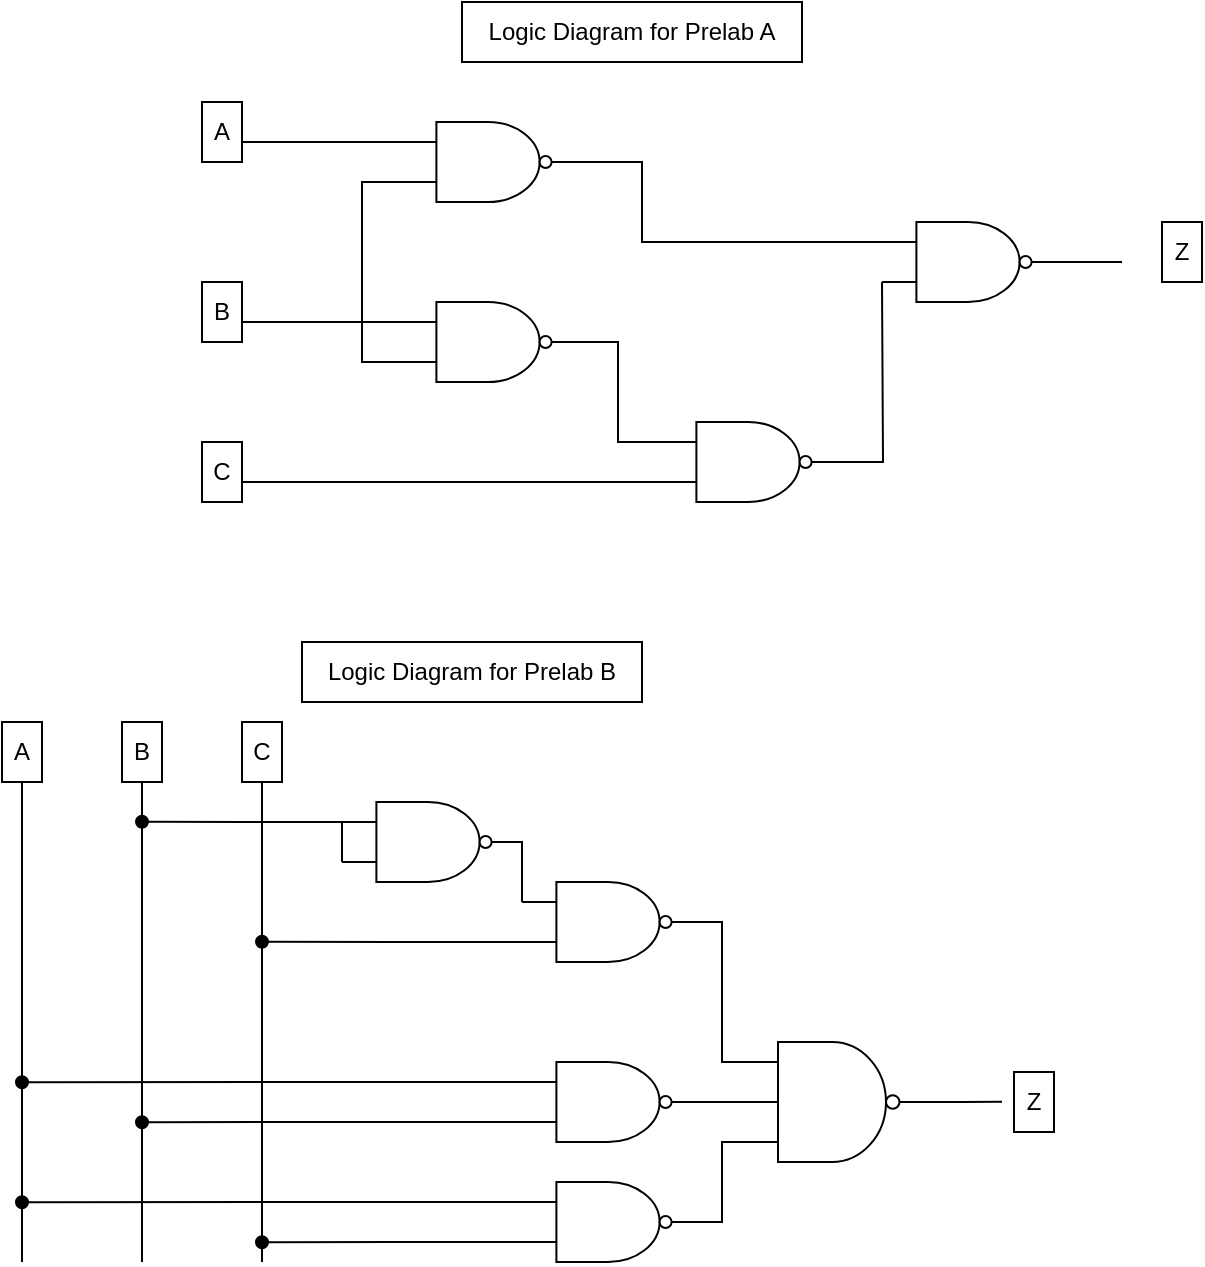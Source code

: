 <mxfile version="24.7.12">
  <diagram name="Page-1" id="93kePY1KIJjtLg7fSRNb">
    <mxGraphModel dx="1185" dy="627" grid="1" gridSize="10" guides="1" tooltips="1" connect="1" arrows="1" fold="1" page="1" pageScale="1" pageWidth="827" pageHeight="1169" math="0" shadow="0">
      <root>
        <mxCell id="0" />
        <mxCell id="1" parent="0" />
        <mxCell id="5VMT1t41ffKibYWwTFaG-23" style="edgeStyle=orthogonalEdgeStyle;shape=connector;rounded=0;orthogonalLoop=1;jettySize=auto;html=1;entryX=1;entryY=0.75;entryDx=0;entryDy=0;strokeColor=default;align=center;verticalAlign=middle;fontFamily=Helvetica;fontSize=12;fontColor=default;labelBackgroundColor=default;endArrow=none;endFill=0;" edge="1" parent="1">
          <mxGeometry relative="1" as="geometry">
            <mxPoint x="340" y="550" as="sourcePoint" />
            <mxPoint x="260" y="550" as="targetPoint" />
          </mxGeometry>
        </mxCell>
        <mxCell id="5VMT1t41ffKibYWwTFaG-24" style="edgeStyle=orthogonalEdgeStyle;shape=connector;rounded=0;orthogonalLoop=1;jettySize=auto;html=1;exitX=0;exitY=0.75;exitDx=0;exitDy=0;exitPerimeter=0;strokeColor=default;align=center;verticalAlign=middle;fontFamily=Helvetica;fontSize=12;fontColor=default;labelBackgroundColor=default;endArrow=none;endFill=0;" edge="1" parent="1" source="5VMT1t41ffKibYWwTFaG-4">
          <mxGeometry relative="1" as="geometry">
            <mxPoint x="320" y="550" as="targetPoint" />
          </mxGeometry>
        </mxCell>
        <mxCell id="5VMT1t41ffKibYWwTFaG-4" value="" style="verticalLabelPosition=bottom;shadow=0;dashed=0;align=center;html=1;verticalAlign=top;shape=mxgraph.electrical.logic_gates.logic_gate;operation=and;negating=1;negSize=0.15;numInputs=2;" vertex="1" parent="1">
          <mxGeometry x="340" y="540" width="86" height="40" as="geometry" />
        </mxCell>
        <mxCell id="5VMT1t41ffKibYWwTFaG-25" style="edgeStyle=orthogonalEdgeStyle;shape=connector;rounded=0;orthogonalLoop=1;jettySize=auto;html=1;exitX=0;exitY=0.75;exitDx=0;exitDy=0;exitPerimeter=0;entryX=1;entryY=0.75;entryDx=0;entryDy=0;strokeColor=default;align=center;verticalAlign=middle;fontFamily=Helvetica;fontSize=12;fontColor=default;labelBackgroundColor=default;endArrow=none;endFill=0;" edge="1" parent="1" source="5VMT1t41ffKibYWwTFaG-17">
          <mxGeometry relative="1" as="geometry">
            <mxPoint x="260" y="630" as="targetPoint" />
          </mxGeometry>
        </mxCell>
        <mxCell id="5VMT1t41ffKibYWwTFaG-31" style="edgeStyle=orthogonalEdgeStyle;shape=connector;rounded=0;orthogonalLoop=1;jettySize=auto;html=1;exitX=1;exitY=0.5;exitDx=0;exitDy=0;exitPerimeter=0;strokeColor=default;align=center;verticalAlign=middle;fontFamily=Helvetica;fontSize=12;fontColor=default;labelBackgroundColor=default;endArrow=none;endFill=0;" edge="1" parent="1" source="5VMT1t41ffKibYWwTFaG-17">
          <mxGeometry relative="1" as="geometry">
            <mxPoint x="580" y="530" as="targetPoint" />
          </mxGeometry>
        </mxCell>
        <mxCell id="5VMT1t41ffKibYWwTFaG-17" value="" style="verticalLabelPosition=bottom;shadow=0;dashed=0;align=center;html=1;verticalAlign=top;shape=mxgraph.electrical.logic_gates.logic_gate;operation=and;negating=1;negSize=0.15;numInputs=2;" vertex="1" parent="1">
          <mxGeometry x="470" y="600" width="86" height="40" as="geometry" />
        </mxCell>
        <mxCell id="5VMT1t41ffKibYWwTFaG-26" style="edgeStyle=orthogonalEdgeStyle;shape=connector;rounded=0;orthogonalLoop=1;jettySize=auto;html=1;exitX=1;exitY=0.5;exitDx=0;exitDy=0;exitPerimeter=0;entryX=0;entryY=0.25;entryDx=0;entryDy=0;entryPerimeter=0;strokeColor=default;align=center;verticalAlign=middle;fontFamily=Helvetica;fontSize=12;fontColor=default;labelBackgroundColor=default;endArrow=none;endFill=0;" edge="1" parent="1" source="5VMT1t41ffKibYWwTFaG-4" target="5VMT1t41ffKibYWwTFaG-17">
          <mxGeometry relative="1" as="geometry" />
        </mxCell>
        <mxCell id="5VMT1t41ffKibYWwTFaG-28" style="edgeStyle=orthogonalEdgeStyle;shape=connector;rounded=0;orthogonalLoop=1;jettySize=auto;html=1;exitX=0;exitY=0.75;exitDx=0;exitDy=0;exitPerimeter=0;strokeColor=default;align=center;verticalAlign=middle;fontFamily=Helvetica;fontSize=12;fontColor=default;labelBackgroundColor=default;endArrow=none;endFill=0;" edge="1" parent="1" source="5VMT1t41ffKibYWwTFaG-27">
          <mxGeometry relative="1" as="geometry">
            <mxPoint x="320" y="550" as="targetPoint" />
          </mxGeometry>
        </mxCell>
        <mxCell id="5VMT1t41ffKibYWwTFaG-29" style="edgeStyle=orthogonalEdgeStyle;shape=connector;rounded=0;orthogonalLoop=1;jettySize=auto;html=1;exitX=0;exitY=0.25;exitDx=0;exitDy=0;exitPerimeter=0;entryX=1;entryY=0.5;entryDx=0;entryDy=0;strokeColor=default;align=center;verticalAlign=middle;fontFamily=Helvetica;fontSize=12;fontColor=default;labelBackgroundColor=default;endArrow=none;endFill=0;" edge="1" parent="1" source="5VMT1t41ffKibYWwTFaG-27">
          <mxGeometry relative="1" as="geometry">
            <mxPoint x="250" y="460" as="targetPoint" />
          </mxGeometry>
        </mxCell>
        <mxCell id="5VMT1t41ffKibYWwTFaG-27" value="" style="verticalLabelPosition=bottom;shadow=0;dashed=0;align=center;html=1;verticalAlign=top;shape=mxgraph.electrical.logic_gates.logic_gate;operation=and;negating=1;negSize=0.15;numInputs=2;" vertex="1" parent="1">
          <mxGeometry x="340" y="450" width="86" height="40" as="geometry" />
        </mxCell>
        <mxCell id="5VMT1t41ffKibYWwTFaG-33" style="edgeStyle=orthogonalEdgeStyle;shape=connector;rounded=0;orthogonalLoop=1;jettySize=auto;html=1;exitX=1;exitY=0.5;exitDx=0;exitDy=0;exitPerimeter=0;strokeColor=default;align=center;verticalAlign=middle;fontFamily=Helvetica;fontSize=12;fontColor=default;labelBackgroundColor=default;endArrow=none;endFill=0;" edge="1" parent="1" source="5VMT1t41ffKibYWwTFaG-30">
          <mxGeometry relative="1" as="geometry">
            <mxPoint x="700" y="519.857" as="targetPoint" />
          </mxGeometry>
        </mxCell>
        <mxCell id="5VMT1t41ffKibYWwTFaG-30" value="" style="verticalLabelPosition=bottom;shadow=0;dashed=0;align=center;html=1;verticalAlign=top;shape=mxgraph.electrical.logic_gates.logic_gate;operation=and;negating=1;negSize=0.15;numInputs=2;" vertex="1" parent="1">
          <mxGeometry x="580" y="500" width="86" height="40" as="geometry" />
        </mxCell>
        <mxCell id="5VMT1t41ffKibYWwTFaG-32" style="edgeStyle=orthogonalEdgeStyle;shape=connector;rounded=0;orthogonalLoop=1;jettySize=auto;html=1;exitX=1;exitY=0.5;exitDx=0;exitDy=0;exitPerimeter=0;entryX=0;entryY=0.25;entryDx=0;entryDy=0;entryPerimeter=0;strokeColor=default;align=center;verticalAlign=middle;fontFamily=Helvetica;fontSize=12;fontColor=default;labelBackgroundColor=default;endArrow=none;endFill=0;" edge="1" parent="1" source="5VMT1t41ffKibYWwTFaG-27" target="5VMT1t41ffKibYWwTFaG-30">
          <mxGeometry relative="1" as="geometry">
            <Array as="points">
              <mxPoint x="460" y="470" />
              <mxPoint x="460" y="510" />
            </Array>
          </mxGeometry>
        </mxCell>
        <mxCell id="5VMT1t41ffKibYWwTFaG-34" value="Z" style="rounded=0;whiteSpace=wrap;html=1;" vertex="1" parent="1">
          <mxGeometry x="720" y="500" width="20" height="30" as="geometry" />
        </mxCell>
        <mxCell id="5VMT1t41ffKibYWwTFaG-43" value="B" style="rounded=0;whiteSpace=wrap;html=1;" vertex="1" parent="1">
          <mxGeometry x="240" y="530" width="20" height="30" as="geometry" />
        </mxCell>
        <mxCell id="5VMT1t41ffKibYWwTFaG-44" value="C" style="rounded=0;whiteSpace=wrap;html=1;" vertex="1" parent="1">
          <mxGeometry x="240" y="610" width="20" height="30" as="geometry" />
        </mxCell>
        <mxCell id="5VMT1t41ffKibYWwTFaG-45" value="A" style="rounded=0;whiteSpace=wrap;html=1;" vertex="1" parent="1">
          <mxGeometry x="240" y="440" width="20" height="30" as="geometry" />
        </mxCell>
        <mxCell id="5VMT1t41ffKibYWwTFaG-51" style="edgeStyle=orthogonalEdgeStyle;shape=connector;rounded=0;orthogonalLoop=1;jettySize=auto;html=1;exitX=0.5;exitY=1;exitDx=0;exitDy=0;strokeColor=default;align=center;verticalAlign=middle;fontFamily=Helvetica;fontSize=12;fontColor=default;labelBackgroundColor=default;endArrow=none;endFill=0;" edge="1" parent="1" source="5VMT1t41ffKibYWwTFaG-47">
          <mxGeometry relative="1" as="geometry">
            <mxPoint x="210" y="1020" as="targetPoint" />
          </mxGeometry>
        </mxCell>
        <mxCell id="5VMT1t41ffKibYWwTFaG-47" value="B" style="rounded=0;whiteSpace=wrap;html=1;" vertex="1" parent="1">
          <mxGeometry x="200" y="750" width="20" height="30" as="geometry" />
        </mxCell>
        <mxCell id="5VMT1t41ffKibYWwTFaG-52" style="edgeStyle=orthogonalEdgeStyle;shape=connector;rounded=0;orthogonalLoop=1;jettySize=auto;html=1;exitX=0.5;exitY=1;exitDx=0;exitDy=0;strokeColor=default;align=center;verticalAlign=middle;fontFamily=Helvetica;fontSize=12;fontColor=default;labelBackgroundColor=default;endArrow=none;endFill=0;" edge="1" parent="1" source="5VMT1t41ffKibYWwTFaG-48">
          <mxGeometry relative="1" as="geometry">
            <mxPoint x="270" y="1020" as="targetPoint" />
          </mxGeometry>
        </mxCell>
        <mxCell id="5VMT1t41ffKibYWwTFaG-48" value="C" style="rounded=0;whiteSpace=wrap;html=1;" vertex="1" parent="1">
          <mxGeometry x="260" y="750" width="20" height="30" as="geometry" />
        </mxCell>
        <mxCell id="5VMT1t41ffKibYWwTFaG-50" style="edgeStyle=orthogonalEdgeStyle;shape=connector;rounded=0;orthogonalLoop=1;jettySize=auto;html=1;exitX=0.5;exitY=1;exitDx=0;exitDy=0;strokeColor=default;align=center;verticalAlign=middle;fontFamily=Helvetica;fontSize=12;fontColor=default;labelBackgroundColor=default;endArrow=none;endFill=0;" edge="1" parent="1" source="5VMT1t41ffKibYWwTFaG-49">
          <mxGeometry relative="1" as="geometry">
            <mxPoint x="150" y="1020" as="targetPoint" />
          </mxGeometry>
        </mxCell>
        <mxCell id="5VMT1t41ffKibYWwTFaG-49" value="A" style="rounded=0;whiteSpace=wrap;html=1;" vertex="1" parent="1">
          <mxGeometry x="140" y="750" width="20" height="30" as="geometry" />
        </mxCell>
        <mxCell id="5VMT1t41ffKibYWwTFaG-54" style="edgeStyle=orthogonalEdgeStyle;shape=connector;rounded=0;orthogonalLoop=1;jettySize=auto;html=1;exitX=0;exitY=0.25;exitDx=0;exitDy=0;exitPerimeter=0;strokeColor=default;align=center;verticalAlign=middle;fontFamily=Helvetica;fontSize=12;fontColor=default;labelBackgroundColor=default;endArrow=oval;endFill=1;" edge="1" parent="1" source="5VMT1t41ffKibYWwTFaG-53">
          <mxGeometry relative="1" as="geometry">
            <mxPoint x="210" y="799.857" as="targetPoint" />
          </mxGeometry>
        </mxCell>
        <mxCell id="5VMT1t41ffKibYWwTFaG-55" style="edgeStyle=orthogonalEdgeStyle;shape=connector;rounded=0;orthogonalLoop=1;jettySize=auto;html=1;exitX=0;exitY=0.75;exitDx=0;exitDy=0;exitPerimeter=0;strokeColor=default;align=center;verticalAlign=middle;fontFamily=Helvetica;fontSize=12;fontColor=default;labelBackgroundColor=default;endArrow=none;endFill=0;" edge="1" parent="1" source="5VMT1t41ffKibYWwTFaG-53">
          <mxGeometry relative="1" as="geometry">
            <mxPoint x="320" y="800" as="targetPoint" />
            <Array as="points">
              <mxPoint x="310" y="820" />
              <mxPoint x="310" y="800" />
            </Array>
          </mxGeometry>
        </mxCell>
        <mxCell id="5VMT1t41ffKibYWwTFaG-57" style="edgeStyle=orthogonalEdgeStyle;shape=connector;rounded=0;orthogonalLoop=1;jettySize=auto;html=1;exitX=1;exitY=0.5;exitDx=0;exitDy=0;exitPerimeter=0;strokeColor=default;align=center;verticalAlign=middle;fontFamily=Helvetica;fontSize=12;fontColor=default;labelBackgroundColor=default;endArrow=none;endFill=0;" edge="1" parent="1" source="5VMT1t41ffKibYWwTFaG-53">
          <mxGeometry relative="1" as="geometry">
            <mxPoint x="400" y="840" as="targetPoint" />
          </mxGeometry>
        </mxCell>
        <mxCell id="5VMT1t41ffKibYWwTFaG-53" value="" style="verticalLabelPosition=bottom;shadow=0;dashed=0;align=center;html=1;verticalAlign=top;shape=mxgraph.electrical.logic_gates.logic_gate;operation=and;negating=1;negSize=0.15;numInputs=2;" vertex="1" parent="1">
          <mxGeometry x="310" y="790" width="86" height="40" as="geometry" />
        </mxCell>
        <mxCell id="5VMT1t41ffKibYWwTFaG-58" style="edgeStyle=orthogonalEdgeStyle;shape=connector;rounded=0;orthogonalLoop=1;jettySize=auto;html=1;exitX=0;exitY=0.75;exitDx=0;exitDy=0;exitPerimeter=0;strokeColor=default;align=center;verticalAlign=middle;fontFamily=Helvetica;fontSize=12;fontColor=default;labelBackgroundColor=default;endArrow=oval;endFill=1;" edge="1" parent="1" source="5VMT1t41ffKibYWwTFaG-56">
          <mxGeometry relative="1" as="geometry">
            <mxPoint x="270" y="859.857" as="targetPoint" />
          </mxGeometry>
        </mxCell>
        <mxCell id="5VMT1t41ffKibYWwTFaG-65" style="edgeStyle=orthogonalEdgeStyle;shape=connector;rounded=0;orthogonalLoop=1;jettySize=auto;html=1;exitX=1;exitY=0.5;exitDx=0;exitDy=0;exitPerimeter=0;strokeColor=default;align=center;verticalAlign=middle;fontFamily=Helvetica;fontSize=12;fontColor=default;labelBackgroundColor=default;endArrow=none;endFill=0;entryX=0;entryY=0.167;entryDx=0;entryDy=0;entryPerimeter=0;" edge="1" parent="1" source="5VMT1t41ffKibYWwTFaG-56" target="5VMT1t41ffKibYWwTFaG-67">
          <mxGeometry relative="1" as="geometry">
            <mxPoint x="570" y="890" as="targetPoint" />
            <Array as="points">
              <mxPoint x="500" y="850" />
              <mxPoint x="500" y="920" />
            </Array>
          </mxGeometry>
        </mxCell>
        <mxCell id="5VMT1t41ffKibYWwTFaG-56" value="" style="verticalLabelPosition=bottom;shadow=0;dashed=0;align=center;html=1;verticalAlign=top;shape=mxgraph.electrical.logic_gates.logic_gate;operation=and;negating=1;negSize=0.15;numInputs=2;" vertex="1" parent="1">
          <mxGeometry x="400" y="830" width="86" height="40" as="geometry" />
        </mxCell>
        <mxCell id="5VMT1t41ffKibYWwTFaG-60" style="edgeStyle=orthogonalEdgeStyle;shape=connector;rounded=0;orthogonalLoop=1;jettySize=auto;html=1;exitX=0;exitY=0.25;exitDx=0;exitDy=0;exitPerimeter=0;strokeColor=default;align=center;verticalAlign=middle;fontFamily=Helvetica;fontSize=12;fontColor=default;labelBackgroundColor=default;endArrow=oval;endFill=1;" edge="1" parent="1" source="5VMT1t41ffKibYWwTFaG-59">
          <mxGeometry relative="1" as="geometry">
            <mxPoint x="150" y="930.143" as="targetPoint" />
          </mxGeometry>
        </mxCell>
        <mxCell id="5VMT1t41ffKibYWwTFaG-61" style="edgeStyle=orthogonalEdgeStyle;shape=connector;rounded=0;orthogonalLoop=1;jettySize=auto;html=1;exitX=0;exitY=0.75;exitDx=0;exitDy=0;exitPerimeter=0;strokeColor=default;align=center;verticalAlign=middle;fontFamily=Helvetica;fontSize=12;fontColor=default;labelBackgroundColor=default;endArrow=oval;endFill=1;" edge="1" parent="1" source="5VMT1t41ffKibYWwTFaG-59">
          <mxGeometry relative="1" as="geometry">
            <mxPoint x="210" y="950.143" as="targetPoint" />
          </mxGeometry>
        </mxCell>
        <mxCell id="5VMT1t41ffKibYWwTFaG-66" style="edgeStyle=orthogonalEdgeStyle;shape=connector;rounded=0;orthogonalLoop=1;jettySize=auto;html=1;exitX=1;exitY=0.5;exitDx=0;exitDy=0;exitPerimeter=0;strokeColor=default;align=center;verticalAlign=middle;fontFamily=Helvetica;fontSize=12;fontColor=default;labelBackgroundColor=default;endArrow=none;endFill=0;entryX=0;entryY=0.5;entryDx=0;entryDy=0;entryPerimeter=0;" edge="1" parent="1" source="5VMT1t41ffKibYWwTFaG-59" target="5VMT1t41ffKibYWwTFaG-67">
          <mxGeometry relative="1" as="geometry">
            <mxPoint x="500" y="920" as="targetPoint" />
          </mxGeometry>
        </mxCell>
        <mxCell id="5VMT1t41ffKibYWwTFaG-59" value="" style="verticalLabelPosition=bottom;shadow=0;dashed=0;align=center;html=1;verticalAlign=top;shape=mxgraph.electrical.logic_gates.logic_gate;operation=and;negating=1;negSize=0.15;numInputs=2;" vertex="1" parent="1">
          <mxGeometry x="400" y="920" width="86" height="40" as="geometry" />
        </mxCell>
        <mxCell id="5VMT1t41ffKibYWwTFaG-63" style="edgeStyle=orthogonalEdgeStyle;shape=connector;rounded=0;orthogonalLoop=1;jettySize=auto;html=1;exitX=0;exitY=0.25;exitDx=0;exitDy=0;exitPerimeter=0;strokeColor=default;align=center;verticalAlign=middle;fontFamily=Helvetica;fontSize=12;fontColor=default;labelBackgroundColor=default;endArrow=oval;endFill=1;" edge="1" parent="1" source="5VMT1t41ffKibYWwTFaG-62">
          <mxGeometry relative="1" as="geometry">
            <mxPoint x="150" y="990.143" as="targetPoint" />
          </mxGeometry>
        </mxCell>
        <mxCell id="5VMT1t41ffKibYWwTFaG-64" style="edgeStyle=orthogonalEdgeStyle;shape=connector;rounded=0;orthogonalLoop=1;jettySize=auto;html=1;exitX=0;exitY=0.75;exitDx=0;exitDy=0;exitPerimeter=0;strokeColor=default;align=center;verticalAlign=middle;fontFamily=Helvetica;fontSize=12;fontColor=default;labelBackgroundColor=default;endArrow=oval;endFill=1;" edge="1" parent="1" source="5VMT1t41ffKibYWwTFaG-62">
          <mxGeometry relative="1" as="geometry">
            <mxPoint x="270" y="1010.143" as="targetPoint" />
          </mxGeometry>
        </mxCell>
        <mxCell id="5VMT1t41ffKibYWwTFaG-62" value="" style="verticalLabelPosition=bottom;shadow=0;dashed=0;align=center;html=1;verticalAlign=top;shape=mxgraph.electrical.logic_gates.logic_gate;operation=and;negating=1;negSize=0.15;numInputs=2;" vertex="1" parent="1">
          <mxGeometry x="400" y="980" width="86" height="40" as="geometry" />
        </mxCell>
        <mxCell id="5VMT1t41ffKibYWwTFaG-69" style="edgeStyle=orthogonalEdgeStyle;shape=connector;rounded=0;orthogonalLoop=1;jettySize=auto;html=1;exitX=1;exitY=0.5;exitDx=0;exitDy=0;exitPerimeter=0;strokeColor=default;align=center;verticalAlign=middle;fontFamily=Helvetica;fontSize=12;fontColor=default;labelBackgroundColor=default;endArrow=none;endFill=0;" edge="1" parent="1" source="5VMT1t41ffKibYWwTFaG-67">
          <mxGeometry relative="1" as="geometry">
            <mxPoint x="640" y="939.857" as="targetPoint" />
          </mxGeometry>
        </mxCell>
        <mxCell id="5VMT1t41ffKibYWwTFaG-67" value="" style="verticalLabelPosition=bottom;shadow=0;dashed=0;align=center;html=1;verticalAlign=top;shape=mxgraph.electrical.logic_gates.logic_gate;operation=and;negating=1;negSize=0.15;numInputs=3;" vertex="1" parent="1">
          <mxGeometry x="510" y="910" width="90" height="60" as="geometry" />
        </mxCell>
        <mxCell id="5VMT1t41ffKibYWwTFaG-68" style="edgeStyle=orthogonalEdgeStyle;shape=connector;rounded=0;orthogonalLoop=1;jettySize=auto;html=1;exitX=1;exitY=0.5;exitDx=0;exitDy=0;exitPerimeter=0;entryX=0;entryY=0.833;entryDx=0;entryDy=0;entryPerimeter=0;strokeColor=default;align=center;verticalAlign=middle;fontFamily=Helvetica;fontSize=12;fontColor=default;labelBackgroundColor=default;endArrow=none;endFill=0;" edge="1" parent="1" source="5VMT1t41ffKibYWwTFaG-62" target="5VMT1t41ffKibYWwTFaG-67">
          <mxGeometry relative="1" as="geometry">
            <Array as="points">
              <mxPoint x="500" y="1000" />
              <mxPoint x="500" y="960" />
            </Array>
          </mxGeometry>
        </mxCell>
        <mxCell id="5VMT1t41ffKibYWwTFaG-70" value="Z" style="rounded=0;whiteSpace=wrap;html=1;" vertex="1" parent="1">
          <mxGeometry x="646" y="925" width="20" height="30" as="geometry" />
        </mxCell>
        <mxCell id="5VMT1t41ffKibYWwTFaG-71" value="Logic Diagram for Prelab A" style="rounded=0;whiteSpace=wrap;html=1;" vertex="1" parent="1">
          <mxGeometry x="370" y="390" width="170" height="30" as="geometry" />
        </mxCell>
        <mxCell id="5VMT1t41ffKibYWwTFaG-72" value="Logic Diagram for Prelab B" style="rounded=0;whiteSpace=wrap;html=1;" vertex="1" parent="1">
          <mxGeometry x="290" y="710" width="170" height="30" as="geometry" />
        </mxCell>
      </root>
    </mxGraphModel>
  </diagram>
</mxfile>

